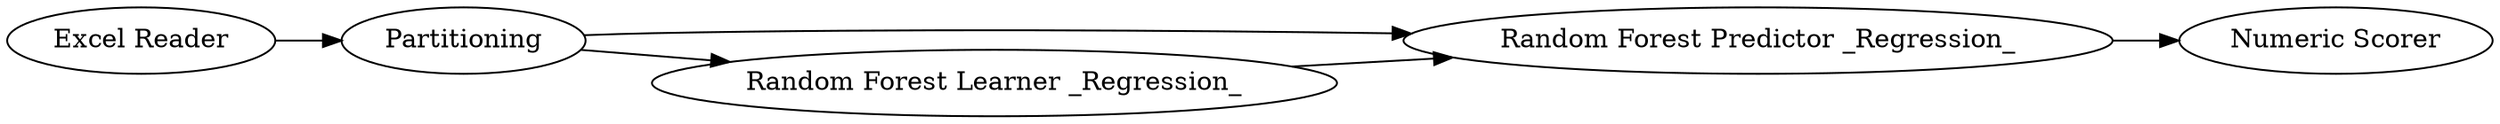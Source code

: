 digraph {
	7 -> 4
	5 -> 6
	6 -> 7
	5 -> 7
	1 -> 5
	5 [label=Partitioning]
	1 [label="Excel Reader"]
	7 [label="Random Forest Predictor _Regression_"]
	4 [label="Numeric Scorer"]
	6 [label="Random Forest Learner _Regression_"]
	rankdir=LR
}
